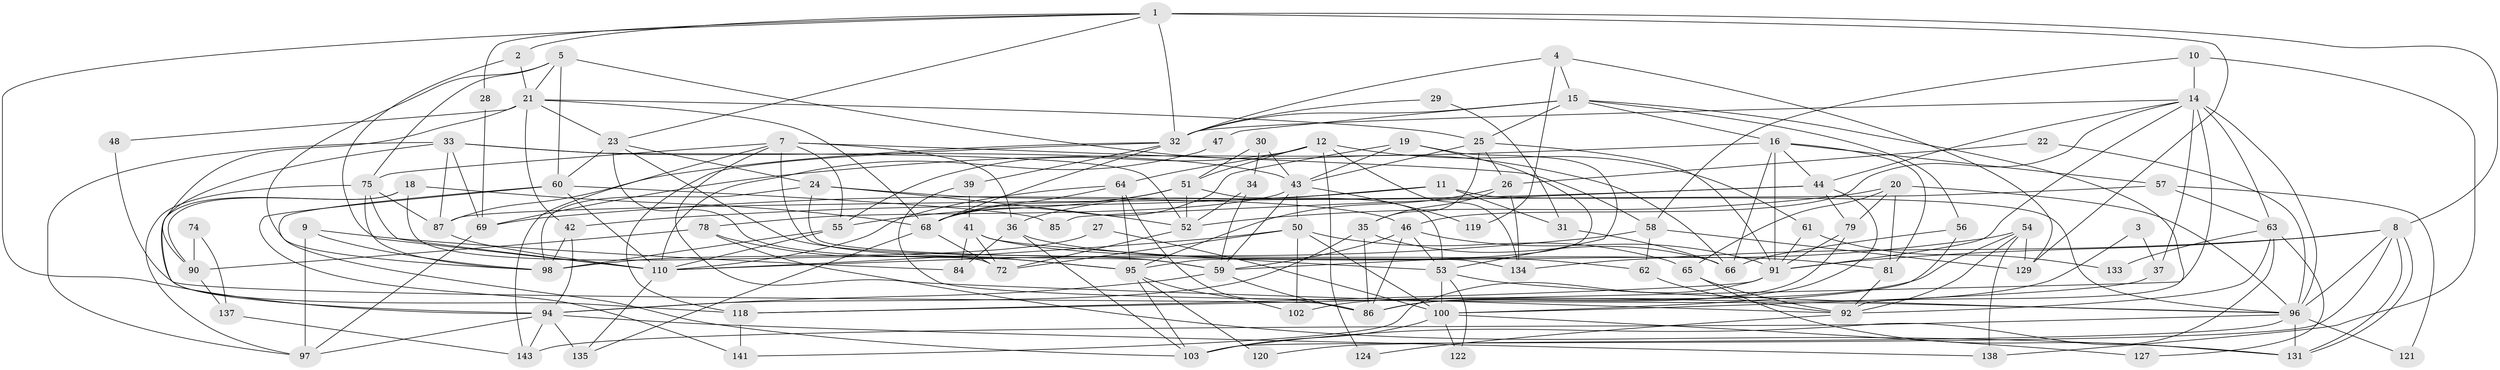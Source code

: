 // original degree distribution, {6: 0.1111111111111111, 3: 0.2222222222222222, 2: 0.19444444444444445, 5: 0.2222222222222222, 4: 0.20833333333333334, 8: 0.013888888888888888, 7: 0.013888888888888888, 9: 0.013888888888888888}
// Generated by graph-tools (version 1.1) at 2025/41/03/06/25 10:41:53]
// undirected, 99 vertices, 239 edges
graph export_dot {
graph [start="1"]
  node [color=gray90,style=filled];
  1 [super="+6"];
  2;
  3;
  4 [super="+67"];
  5;
  7 [super="+13"];
  8 [super="+144"];
  9;
  10;
  11;
  12 [super="+17"];
  14 [super="+77"];
  15 [super="+109"];
  16 [super="+38"];
  18;
  19 [super="+115"];
  20;
  21 [super="+101"];
  22;
  23 [super="+40"];
  24 [super="+88"];
  25 [super="+89"];
  26;
  27;
  28;
  29;
  30;
  31;
  32 [super="+71"];
  33;
  34 [super="+82"];
  35 [super="+49"];
  36;
  37;
  39;
  41;
  42;
  43 [super="+45"];
  44 [super="+70"];
  46 [super="+139"];
  47;
  48;
  50;
  51 [super="+136"];
  52 [super="+107"];
  53 [super="+113"];
  54;
  55 [super="+99"];
  56;
  57;
  58;
  59 [super="+73"];
  60 [super="+108"];
  61;
  62 [super="+76"];
  63 [super="+83"];
  64;
  65;
  66 [super="+116"];
  68 [super="+80"];
  69;
  72 [super="+130"];
  74;
  75 [super="+106"];
  78;
  79 [super="+114"];
  81;
  84;
  85;
  86 [super="+93"];
  87 [super="+128"];
  90;
  91 [super="+105"];
  92 [super="+142"];
  94 [super="+123"];
  95 [super="+104"];
  96 [super="+125"];
  97 [super="+132"];
  98 [super="+117"];
  100 [super="+111"];
  102;
  103 [super="+112"];
  110 [super="+126"];
  118 [super="+140"];
  119;
  120;
  121;
  122;
  124;
  127;
  129;
  131;
  133;
  134;
  135;
  137;
  138;
  141;
  143;
  1 -- 2;
  1 -- 8;
  1 -- 32;
  1 -- 23;
  1 -- 129;
  1 -- 28;
  1 -- 94;
  2 -- 21;
  2 -- 110;
  3 -- 37;
  3 -- 86;
  4 -- 129;
  4 -- 119;
  4 -- 32;
  4 -- 15;
  5 -- 66;
  5 -- 60;
  5 -- 21;
  5 -- 98;
  5 -- 75;
  7 -- 58;
  7 -- 36;
  7 -- 143;
  7 -- 55;
  7 -- 75;
  7 -- 92;
  7 -- 59;
  8 -- 96;
  8 -- 131;
  8 -- 131;
  8 -- 91;
  8 -- 134;
  8 -- 103;
  9 -- 84;
  9 -- 97;
  9 -- 98;
  10 -- 58;
  10 -- 14;
  10 -- 138;
  11 -- 36;
  11 -- 96;
  11 -- 31;
  11 -- 42;
  12 -- 64;
  12 -- 134;
  12 -- 61;
  12 -- 124;
  12 -- 55;
  12 -- 51;
  14 -- 91;
  14 -- 37;
  14 -- 32;
  14 -- 96;
  14 -- 44;
  14 -- 63 [weight=2];
  14 -- 118;
  14 -- 46;
  15 -- 47;
  15 -- 56;
  15 -- 16;
  15 -- 32;
  15 -- 92;
  15 -- 25;
  16 -- 57;
  16 -- 81;
  16 -- 69;
  16 -- 44;
  16 -- 91;
  16 -- 66;
  18 -- 90;
  18 -- 94;
  18 -- 72;
  18 -- 68;
  19 -- 53;
  19 -- 95;
  19 -- 43;
  19 -- 68;
  20 -- 52;
  20 -- 96;
  20 -- 65;
  20 -- 79;
  20 -- 81;
  21 -- 90;
  21 -- 68;
  21 -- 48;
  21 -- 25;
  21 -- 42;
  21 -- 23;
  22 -- 96;
  22 -- 26;
  23 -- 60;
  23 -- 95;
  23 -- 24;
  23 -- 59;
  24 -- 46;
  24 -- 98;
  24 -- 52;
  24 -- 134;
  25 -- 91;
  25 -- 26;
  25 -- 43;
  25 -- 35;
  26 -- 95;
  26 -- 35;
  26 -- 134;
  27 -- 98;
  27 -- 100;
  28 -- 69;
  29 -- 32;
  29 -- 31;
  30 -- 34;
  30 -- 43;
  30 -- 51;
  31 -- 66;
  32 -- 87;
  32 -- 68;
  32 -- 39;
  32 -- 118;
  33 -- 69;
  33 -- 87;
  33 -- 118;
  33 -- 43;
  33 -- 52;
  33 -- 97;
  34 -- 52 [weight=2];
  34 -- 59;
  35 -- 94;
  35 -- 66;
  35 -- 86;
  36 -- 84;
  36 -- 81;
  36 -- 103;
  37 -- 100;
  39 -- 41;
  39 -- 96;
  41 -- 72;
  41 -- 84;
  41 -- 53;
  41 -- 62;
  42 -- 98;
  42 -- 94;
  43 -- 50;
  43 -- 119;
  43 -- 78;
  43 -- 59;
  44 -- 85;
  44 -- 69;
  44 -- 86;
  44 -- 79;
  46 -- 91;
  46 -- 53;
  46 -- 86;
  46 -- 59;
  47 -- 110;
  48 -- 86;
  50 -- 100;
  50 -- 65;
  50 -- 72;
  50 -- 102;
  50 -- 110;
  51 -- 53;
  51 -- 55;
  51 -- 52;
  51 -- 68;
  52 -- 72;
  53 -- 96;
  53 -- 100 [weight=2];
  53 -- 122;
  54 -- 102;
  54 -- 92;
  54 -- 129;
  54 -- 138;
  54 -- 59;
  55 -- 110;
  55 -- 98;
  56 -- 100;
  56 -- 66;
  57 -- 87;
  57 -- 121;
  57 -- 63;
  58 -- 110 [weight=2];
  58 -- 62;
  58 -- 129;
  59 -- 94;
  59 -- 86;
  60 -- 110;
  60 -- 85;
  60 -- 141;
  60 -- 103;
  61 -- 91;
  61 -- 133;
  62 -- 92;
  63 -- 133;
  63 -- 103;
  63 -- 92;
  63 -- 127;
  64 -- 95;
  64 -- 68;
  64 -- 86;
  64 -- 110;
  65 -- 131;
  65 -- 92;
  68 -- 135;
  68 -- 72;
  69 -- 97;
  74 -- 90;
  74 -- 137;
  75 -- 87;
  75 -- 97;
  75 -- 98;
  75 -- 110;
  78 -- 131;
  78 -- 90;
  78 -- 95;
  79 -- 86;
  79 -- 91;
  81 -- 92;
  87 -- 110;
  90 -- 137;
  91 -- 141;
  91 -- 118;
  92 -- 124;
  94 -- 143;
  94 -- 97;
  94 -- 138;
  94 -- 135;
  95 -- 120;
  95 -- 103;
  95 -- 102;
  96 -- 143;
  96 -- 120;
  96 -- 121;
  96 -- 131;
  100 -- 127;
  100 -- 122;
  100 -- 103;
  110 -- 135;
  118 -- 141;
  137 -- 143;
}
